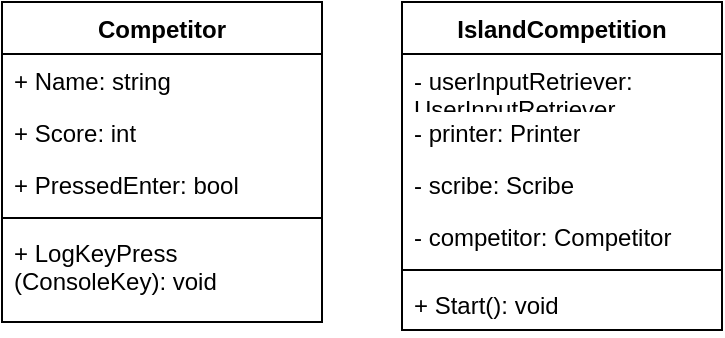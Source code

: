 <mxfile version="26.0.16">
  <diagram name="Page-1" id="lJNan5LM6R_5anoedN09">
    <mxGraphModel dx="1434" dy="738" grid="1" gridSize="10" guides="1" tooltips="1" connect="1" arrows="1" fold="1" page="1" pageScale="1" pageWidth="850" pageHeight="1100" math="0" shadow="0">
      <root>
        <mxCell id="0" />
        <mxCell id="1" parent="0" />
        <mxCell id="7uep4FSFA0tH_jLaDYOI-1" value="Competitor" style="swimlane;fontStyle=1;align=center;verticalAlign=top;childLayout=stackLayout;horizontal=1;startSize=26;horizontalStack=0;resizeParent=1;resizeParentMax=0;resizeLast=0;collapsible=1;marginBottom=0;whiteSpace=wrap;html=1;" vertex="1" parent="1">
          <mxGeometry x="40" y="40" width="160" height="160" as="geometry" />
        </mxCell>
        <mxCell id="7uep4FSFA0tH_jLaDYOI-2" value="+ Name: string" style="text;strokeColor=none;fillColor=none;align=left;verticalAlign=top;spacingLeft=4;spacingRight=4;overflow=hidden;rotatable=0;points=[[0,0.5],[1,0.5]];portConstraint=eastwest;whiteSpace=wrap;html=1;" vertex="1" parent="7uep4FSFA0tH_jLaDYOI-1">
          <mxGeometry y="26" width="160" height="26" as="geometry" />
        </mxCell>
        <mxCell id="7uep4FSFA0tH_jLaDYOI-5" value="+ Score: int" style="text;strokeColor=none;fillColor=none;align=left;verticalAlign=top;spacingLeft=4;spacingRight=4;overflow=hidden;rotatable=0;points=[[0,0.5],[1,0.5]];portConstraint=eastwest;whiteSpace=wrap;html=1;" vertex="1" parent="7uep4FSFA0tH_jLaDYOI-1">
          <mxGeometry y="52" width="160" height="26" as="geometry" />
        </mxCell>
        <mxCell id="7uep4FSFA0tH_jLaDYOI-6" value="+ PressedEnter: bool" style="text;strokeColor=none;fillColor=none;align=left;verticalAlign=top;spacingLeft=4;spacingRight=4;overflow=hidden;rotatable=0;points=[[0,0.5],[1,0.5]];portConstraint=eastwest;whiteSpace=wrap;html=1;" vertex="1" parent="7uep4FSFA0tH_jLaDYOI-1">
          <mxGeometry y="78" width="160" height="26" as="geometry" />
        </mxCell>
        <mxCell id="7uep4FSFA0tH_jLaDYOI-3" value="" style="line;strokeWidth=1;fillColor=none;align=left;verticalAlign=middle;spacingTop=-1;spacingLeft=3;spacingRight=3;rotatable=0;labelPosition=right;points=[];portConstraint=eastwest;strokeColor=inherit;" vertex="1" parent="7uep4FSFA0tH_jLaDYOI-1">
          <mxGeometry y="104" width="160" height="8" as="geometry" />
        </mxCell>
        <mxCell id="7uep4FSFA0tH_jLaDYOI-4" value="+ LogKeyPress (ConsoleKey): void" style="text;strokeColor=none;fillColor=none;align=left;verticalAlign=top;spacingLeft=4;spacingRight=4;overflow=hidden;rotatable=0;points=[[0,0.5],[1,0.5]];portConstraint=eastwest;whiteSpace=wrap;html=1;" vertex="1" parent="7uep4FSFA0tH_jLaDYOI-1">
          <mxGeometry y="112" width="160" height="48" as="geometry" />
        </mxCell>
        <mxCell id="7uep4FSFA0tH_jLaDYOI-9" value="IslandCompetition" style="swimlane;fontStyle=1;align=center;verticalAlign=top;childLayout=stackLayout;horizontal=1;startSize=26;horizontalStack=0;resizeParent=1;resizeParentMax=0;resizeLast=0;collapsible=1;marginBottom=0;whiteSpace=wrap;html=1;" vertex="1" parent="1">
          <mxGeometry x="240" y="40" width="160" height="164" as="geometry" />
        </mxCell>
        <mxCell id="7uep4FSFA0tH_jLaDYOI-10" value="- userInputRetriever: UserInputRetriever" style="text;strokeColor=none;fillColor=none;align=left;verticalAlign=top;spacingLeft=4;spacingRight=4;overflow=hidden;rotatable=0;points=[[0,0.5],[1,0.5]];portConstraint=eastwest;whiteSpace=wrap;html=1;" vertex="1" parent="7uep4FSFA0tH_jLaDYOI-9">
          <mxGeometry y="26" width="160" height="26" as="geometry" />
        </mxCell>
        <mxCell id="7uep4FSFA0tH_jLaDYOI-13" value="- printer: Printer" style="text;strokeColor=none;fillColor=none;align=left;verticalAlign=top;spacingLeft=4;spacingRight=4;overflow=hidden;rotatable=0;points=[[0,0.5],[1,0.5]];portConstraint=eastwest;whiteSpace=wrap;html=1;" vertex="1" parent="7uep4FSFA0tH_jLaDYOI-9">
          <mxGeometry y="52" width="160" height="26" as="geometry" />
        </mxCell>
        <mxCell id="7uep4FSFA0tH_jLaDYOI-14" value="- scribe: Scribe" style="text;strokeColor=none;fillColor=none;align=left;verticalAlign=top;spacingLeft=4;spacingRight=4;overflow=hidden;rotatable=0;points=[[0,0.5],[1,0.5]];portConstraint=eastwest;whiteSpace=wrap;html=1;" vertex="1" parent="7uep4FSFA0tH_jLaDYOI-9">
          <mxGeometry y="78" width="160" height="26" as="geometry" />
        </mxCell>
        <mxCell id="7uep4FSFA0tH_jLaDYOI-15" value="- competitor: Competitor" style="text;strokeColor=none;fillColor=none;align=left;verticalAlign=top;spacingLeft=4;spacingRight=4;overflow=hidden;rotatable=0;points=[[0,0.5],[1,0.5]];portConstraint=eastwest;whiteSpace=wrap;html=1;" vertex="1" parent="7uep4FSFA0tH_jLaDYOI-9">
          <mxGeometry y="104" width="160" height="26" as="geometry" />
        </mxCell>
        <mxCell id="7uep4FSFA0tH_jLaDYOI-11" value="" style="line;strokeWidth=1;fillColor=none;align=left;verticalAlign=middle;spacingTop=-1;spacingLeft=3;spacingRight=3;rotatable=0;labelPosition=right;points=[];portConstraint=eastwest;strokeColor=inherit;" vertex="1" parent="7uep4FSFA0tH_jLaDYOI-9">
          <mxGeometry y="130" width="160" height="8" as="geometry" />
        </mxCell>
        <mxCell id="7uep4FSFA0tH_jLaDYOI-12" value="+ Start(): void" style="text;strokeColor=none;fillColor=none;align=left;verticalAlign=top;spacingLeft=4;spacingRight=4;overflow=hidden;rotatable=0;points=[[0,0.5],[1,0.5]];portConstraint=eastwest;whiteSpace=wrap;html=1;" vertex="1" parent="7uep4FSFA0tH_jLaDYOI-9">
          <mxGeometry y="138" width="160" height="26" as="geometry" />
        </mxCell>
      </root>
    </mxGraphModel>
  </diagram>
</mxfile>
